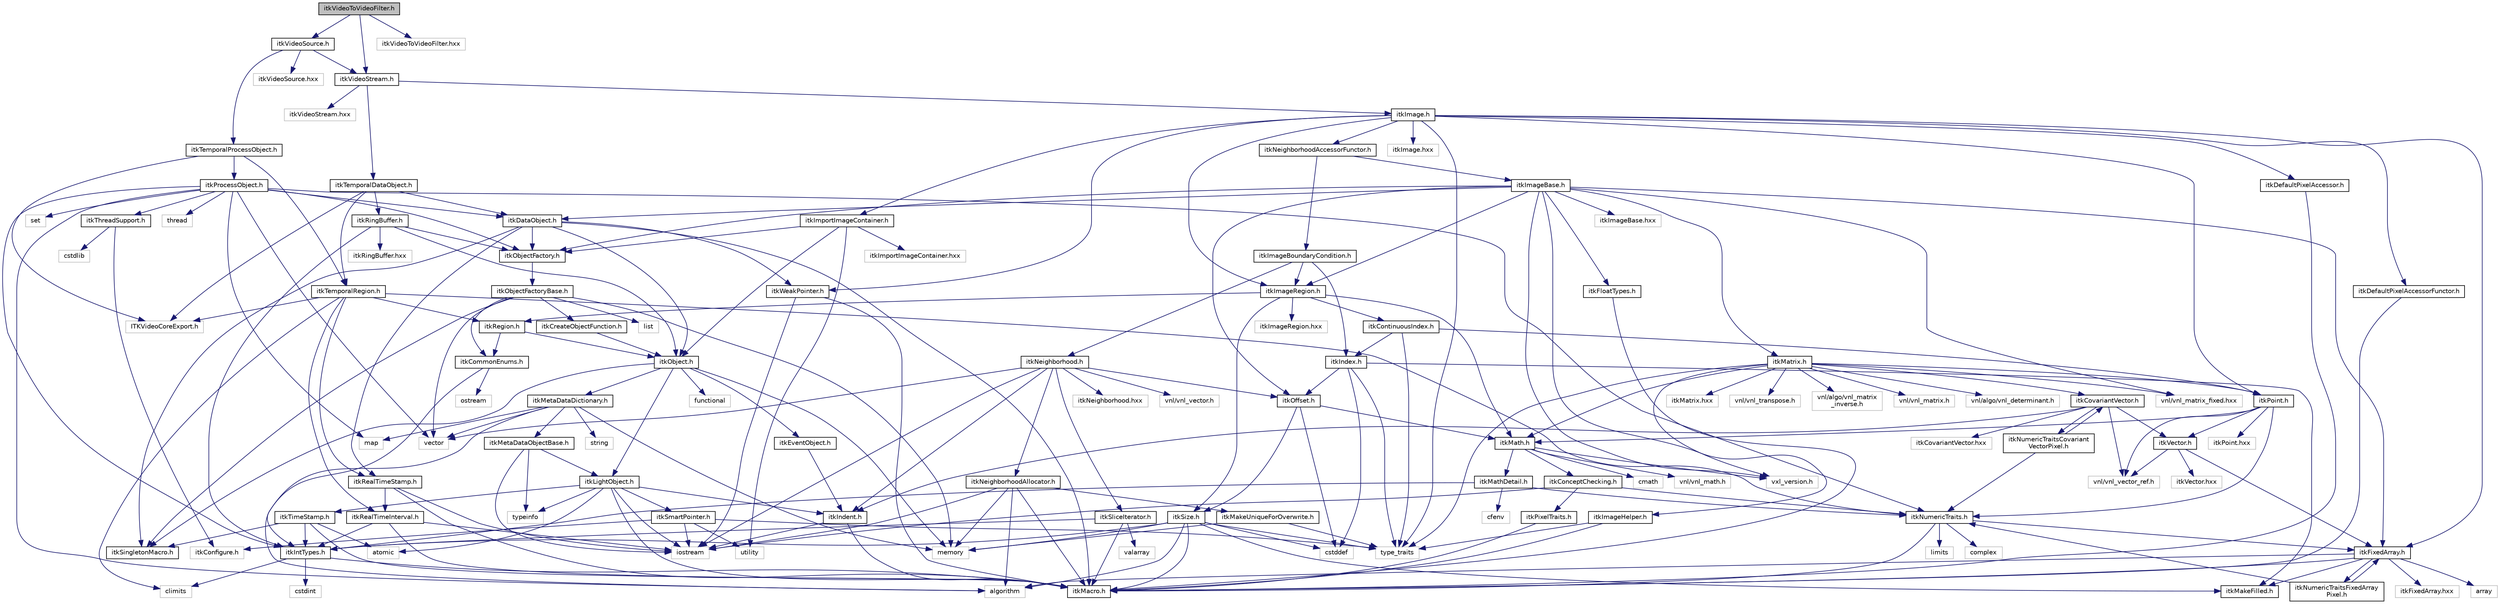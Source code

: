 digraph "itkVideoToVideoFilter.h"
{
 // LATEX_PDF_SIZE
  edge [fontname="Helvetica",fontsize="10",labelfontname="Helvetica",labelfontsize="10"];
  node [fontname="Helvetica",fontsize="10",shape=record];
  Node1 [label="itkVideoToVideoFilter.h",height=0.2,width=0.4,color="black", fillcolor="grey75", style="filled", fontcolor="black",tooltip=" "];
  Node1 -> Node2 [color="midnightblue",fontsize="10",style="solid",fontname="Helvetica"];
  Node2 [label="itkVideoSource.h",height=0.2,width=0.4,color="black", fillcolor="white", style="filled",URL="$itkVideoSource_8h.html",tooltip=" "];
  Node2 -> Node3 [color="midnightblue",fontsize="10",style="solid",fontname="Helvetica"];
  Node3 [label="itkTemporalProcessObject.h",height=0.2,width=0.4,color="black", fillcolor="white", style="filled",URL="$itkTemporalProcessObject_8h.html",tooltip=" "];
  Node3 -> Node4 [color="midnightblue",fontsize="10",style="solid",fontname="Helvetica"];
  Node4 [label="itkProcessObject.h",height=0.2,width=0.4,color="black", fillcolor="white", style="filled",URL="$itkProcessObject_8h.html",tooltip=" "];
  Node4 -> Node5 [color="midnightblue",fontsize="10",style="solid",fontname="Helvetica"];
  Node5 [label="itkDataObject.h",height=0.2,width=0.4,color="black", fillcolor="white", style="filled",URL="$itkDataObject_8h.html",tooltip=" "];
  Node5 -> Node6 [color="midnightblue",fontsize="10",style="solid",fontname="Helvetica"];
  Node6 [label="itkObject.h",height=0.2,width=0.4,color="black", fillcolor="white", style="filled",URL="$itkObject_8h.html",tooltip=" "];
  Node6 -> Node7 [color="midnightblue",fontsize="10",style="solid",fontname="Helvetica"];
  Node7 [label="itkLightObject.h",height=0.2,width=0.4,color="black", fillcolor="white", style="filled",URL="$itkLightObject_8h.html",tooltip=" "];
  Node7 -> Node8 [color="midnightblue",fontsize="10",style="solid",fontname="Helvetica"];
  Node8 [label="itkMacro.h",height=0.2,width=0.4,color="black", fillcolor="white", style="filled",URL="$itkMacro_8h.html",tooltip=" "];
  Node7 -> Node9 [color="midnightblue",fontsize="10",style="solid",fontname="Helvetica"];
  Node9 [label="itkSmartPointer.h",height=0.2,width=0.4,color="black", fillcolor="white", style="filled",URL="$itkSmartPointer_8h.html",tooltip=" "];
  Node9 -> Node10 [color="midnightblue",fontsize="10",style="solid",fontname="Helvetica"];
  Node10 [label="iostream",height=0.2,width=0.4,color="grey75", fillcolor="white", style="filled",tooltip=" "];
  Node9 -> Node11 [color="midnightblue",fontsize="10",style="solid",fontname="Helvetica"];
  Node11 [label="utility",height=0.2,width=0.4,color="grey75", fillcolor="white", style="filled",tooltip=" "];
  Node9 -> Node12 [color="midnightblue",fontsize="10",style="solid",fontname="Helvetica"];
  Node12 [label="type_traits",height=0.2,width=0.4,color="grey75", fillcolor="white", style="filled",tooltip=" "];
  Node9 -> Node13 [color="midnightblue",fontsize="10",style="solid",fontname="Helvetica"];
  Node13 [label="itkConfigure.h",height=0.2,width=0.4,color="grey75", fillcolor="white", style="filled",tooltip=" "];
  Node7 -> Node14 [color="midnightblue",fontsize="10",style="solid",fontname="Helvetica"];
  Node14 [label="itkTimeStamp.h",height=0.2,width=0.4,color="black", fillcolor="white", style="filled",URL="$itkTimeStamp_8h.html",tooltip=" "];
  Node14 -> Node8 [color="midnightblue",fontsize="10",style="solid",fontname="Helvetica"];
  Node14 -> Node15 [color="midnightblue",fontsize="10",style="solid",fontname="Helvetica"];
  Node15 [label="itkIntTypes.h",height=0.2,width=0.4,color="black", fillcolor="white", style="filled",URL="$itkIntTypes_8h.html",tooltip=" "];
  Node15 -> Node8 [color="midnightblue",fontsize="10",style="solid",fontname="Helvetica"];
  Node15 -> Node16 [color="midnightblue",fontsize="10",style="solid",fontname="Helvetica"];
  Node16 [label="cstdint",height=0.2,width=0.4,color="grey75", fillcolor="white", style="filled",tooltip=" "];
  Node15 -> Node17 [color="midnightblue",fontsize="10",style="solid",fontname="Helvetica"];
  Node17 [label="climits",height=0.2,width=0.4,color="grey75", fillcolor="white", style="filled",tooltip=" "];
  Node14 -> Node18 [color="midnightblue",fontsize="10",style="solid",fontname="Helvetica"];
  Node18 [label="atomic",height=0.2,width=0.4,color="grey75", fillcolor="white", style="filled",tooltip=" "];
  Node14 -> Node19 [color="midnightblue",fontsize="10",style="solid",fontname="Helvetica"];
  Node19 [label="itkSingletonMacro.h",height=0.2,width=0.4,color="black", fillcolor="white", style="filled",URL="$itkSingletonMacro_8h.html",tooltip=" "];
  Node7 -> Node20 [color="midnightblue",fontsize="10",style="solid",fontname="Helvetica"];
  Node20 [label="itkIndent.h",height=0.2,width=0.4,color="black", fillcolor="white", style="filled",URL="$itkIndent_8h.html",tooltip=" "];
  Node20 -> Node8 [color="midnightblue",fontsize="10",style="solid",fontname="Helvetica"];
  Node20 -> Node10 [color="midnightblue",fontsize="10",style="solid",fontname="Helvetica"];
  Node7 -> Node18 [color="midnightblue",fontsize="10",style="solid",fontname="Helvetica"];
  Node7 -> Node10 [color="midnightblue",fontsize="10",style="solid",fontname="Helvetica"];
  Node7 -> Node21 [color="midnightblue",fontsize="10",style="solid",fontname="Helvetica"];
  Node21 [label="typeinfo",height=0.2,width=0.4,color="grey75", fillcolor="white", style="filled",tooltip=" "];
  Node6 -> Node22 [color="midnightblue",fontsize="10",style="solid",fontname="Helvetica"];
  Node22 [label="itkEventObject.h",height=0.2,width=0.4,color="black", fillcolor="white", style="filled",URL="$itkEventObject_8h.html",tooltip=" "];
  Node22 -> Node20 [color="midnightblue",fontsize="10",style="solid",fontname="Helvetica"];
  Node6 -> Node23 [color="midnightblue",fontsize="10",style="solid",fontname="Helvetica"];
  Node23 [label="itkMetaDataDictionary.h",height=0.2,width=0.4,color="black", fillcolor="white", style="filled",URL="$itkMetaDataDictionary_8h.html",tooltip=" "];
  Node23 -> Node24 [color="midnightblue",fontsize="10",style="solid",fontname="Helvetica"];
  Node24 [label="itkMetaDataObjectBase.h",height=0.2,width=0.4,color="black", fillcolor="white", style="filled",URL="$itkMetaDataObjectBase_8h.html",tooltip=" "];
  Node24 -> Node7 [color="midnightblue",fontsize="10",style="solid",fontname="Helvetica"];
  Node24 -> Node21 [color="midnightblue",fontsize="10",style="solid",fontname="Helvetica"];
  Node24 -> Node10 [color="midnightblue",fontsize="10",style="solid",fontname="Helvetica"];
  Node23 -> Node25 [color="midnightblue",fontsize="10",style="solid",fontname="Helvetica"];
  Node25 [label="algorithm",height=0.2,width=0.4,color="grey75", fillcolor="white", style="filled",tooltip=" "];
  Node23 -> Node26 [color="midnightblue",fontsize="10",style="solid",fontname="Helvetica"];
  Node26 [label="vector",height=0.2,width=0.4,color="grey75", fillcolor="white", style="filled",tooltip=" "];
  Node23 -> Node27 [color="midnightblue",fontsize="10",style="solid",fontname="Helvetica"];
  Node27 [label="map",height=0.2,width=0.4,color="grey75", fillcolor="white", style="filled",tooltip=" "];
  Node23 -> Node28 [color="midnightblue",fontsize="10",style="solid",fontname="Helvetica"];
  Node28 [label="string",height=0.2,width=0.4,color="grey75", fillcolor="white", style="filled",tooltip=" "];
  Node23 -> Node29 [color="midnightblue",fontsize="10",style="solid",fontname="Helvetica"];
  Node29 [label="memory",height=0.2,width=0.4,color="grey75", fillcolor="white", style="filled",tooltip=" "];
  Node6 -> Node19 [color="midnightblue",fontsize="10",style="solid",fontname="Helvetica"];
  Node6 -> Node30 [color="midnightblue",fontsize="10",style="solid",fontname="Helvetica"];
  Node30 [label="functional",height=0.2,width=0.4,color="grey75", fillcolor="white", style="filled",tooltip=" "];
  Node6 -> Node29 [color="midnightblue",fontsize="10",style="solid",fontname="Helvetica"];
  Node5 -> Node8 [color="midnightblue",fontsize="10",style="solid",fontname="Helvetica"];
  Node5 -> Node19 [color="midnightblue",fontsize="10",style="solid",fontname="Helvetica"];
  Node5 -> Node31 [color="midnightblue",fontsize="10",style="solid",fontname="Helvetica"];
  Node31 [label="itkWeakPointer.h",height=0.2,width=0.4,color="black", fillcolor="white", style="filled",URL="$itkWeakPointer_8h.html",tooltip=" "];
  Node31 -> Node8 [color="midnightblue",fontsize="10",style="solid",fontname="Helvetica"];
  Node31 -> Node10 [color="midnightblue",fontsize="10",style="solid",fontname="Helvetica"];
  Node5 -> Node32 [color="midnightblue",fontsize="10",style="solid",fontname="Helvetica"];
  Node32 [label="itkRealTimeStamp.h",height=0.2,width=0.4,color="black", fillcolor="white", style="filled",URL="$itkRealTimeStamp_8h.html",tooltip=" "];
  Node32 -> Node33 [color="midnightblue",fontsize="10",style="solid",fontname="Helvetica"];
  Node33 [label="itkRealTimeInterval.h",height=0.2,width=0.4,color="black", fillcolor="white", style="filled",URL="$itkRealTimeInterval_8h.html",tooltip=" "];
  Node33 -> Node15 [color="midnightblue",fontsize="10",style="solid",fontname="Helvetica"];
  Node33 -> Node8 [color="midnightblue",fontsize="10",style="solid",fontname="Helvetica"];
  Node33 -> Node10 [color="midnightblue",fontsize="10",style="solid",fontname="Helvetica"];
  Node32 -> Node8 [color="midnightblue",fontsize="10",style="solid",fontname="Helvetica"];
  Node32 -> Node10 [color="midnightblue",fontsize="10",style="solid",fontname="Helvetica"];
  Node5 -> Node34 [color="midnightblue",fontsize="10",style="solid",fontname="Helvetica"];
  Node34 [label="itkObjectFactory.h",height=0.2,width=0.4,color="black", fillcolor="white", style="filled",URL="$itkObjectFactory_8h.html",tooltip=" "];
  Node34 -> Node35 [color="midnightblue",fontsize="10",style="solid",fontname="Helvetica"];
  Node35 [label="itkObjectFactoryBase.h",height=0.2,width=0.4,color="black", fillcolor="white", style="filled",URL="$itkObjectFactoryBase_8h.html",tooltip=" "];
  Node35 -> Node36 [color="midnightblue",fontsize="10",style="solid",fontname="Helvetica"];
  Node36 [label="itkCreateObjectFunction.h",height=0.2,width=0.4,color="black", fillcolor="white", style="filled",URL="$itkCreateObjectFunction_8h.html",tooltip=" "];
  Node36 -> Node6 [color="midnightblue",fontsize="10",style="solid",fontname="Helvetica"];
  Node35 -> Node19 [color="midnightblue",fontsize="10",style="solid",fontname="Helvetica"];
  Node35 -> Node37 [color="midnightblue",fontsize="10",style="solid",fontname="Helvetica"];
  Node37 [label="itkCommonEnums.h",height=0.2,width=0.4,color="black", fillcolor="white", style="filled",URL="$itkCommonEnums_8h.html",tooltip=" "];
  Node37 -> Node15 [color="midnightblue",fontsize="10",style="solid",fontname="Helvetica"];
  Node37 -> Node38 [color="midnightblue",fontsize="10",style="solid",fontname="Helvetica"];
  Node38 [label="ostream",height=0.2,width=0.4,color="grey75", fillcolor="white", style="filled",tooltip=" "];
  Node35 -> Node39 [color="midnightblue",fontsize="10",style="solid",fontname="Helvetica"];
  Node39 [label="list",height=0.2,width=0.4,color="grey75", fillcolor="white", style="filled",tooltip=" "];
  Node35 -> Node29 [color="midnightblue",fontsize="10",style="solid",fontname="Helvetica"];
  Node35 -> Node26 [color="midnightblue",fontsize="10",style="solid",fontname="Helvetica"];
  Node4 -> Node34 [color="midnightblue",fontsize="10",style="solid",fontname="Helvetica"];
  Node4 -> Node40 [color="midnightblue",fontsize="10",style="solid",fontname="Helvetica"];
  Node40 [label="itkNumericTraits.h",height=0.2,width=0.4,color="black", fillcolor="white", style="filled",URL="$itkNumericTraits_8h.html",tooltip=" "];
  Node40 -> Node8 [color="midnightblue",fontsize="10",style="solid",fontname="Helvetica"];
  Node40 -> Node41 [color="midnightblue",fontsize="10",style="solid",fontname="Helvetica"];
  Node41 [label="limits",height=0.2,width=0.4,color="grey75", fillcolor="white", style="filled",tooltip=" "];
  Node40 -> Node42 [color="midnightblue",fontsize="10",style="solid",fontname="Helvetica"];
  Node42 [label="complex",height=0.2,width=0.4,color="grey75", fillcolor="white", style="filled",tooltip=" "];
  Node40 -> Node43 [color="midnightblue",fontsize="10",style="solid",fontname="Helvetica"];
  Node43 [label="itkFixedArray.h",height=0.2,width=0.4,color="black", fillcolor="white", style="filled",URL="$itkFixedArray_8h.html",tooltip=" "];
  Node43 -> Node8 [color="midnightblue",fontsize="10",style="solid",fontname="Helvetica"];
  Node43 -> Node44 [color="midnightblue",fontsize="10",style="solid",fontname="Helvetica"];
  Node44 [label="itkMakeFilled.h",height=0.2,width=0.4,color="black", fillcolor="white", style="filled",URL="$itkMakeFilled_8h.html",tooltip=" "];
  Node43 -> Node25 [color="midnightblue",fontsize="10",style="solid",fontname="Helvetica"];
  Node43 -> Node45 [color="midnightblue",fontsize="10",style="solid",fontname="Helvetica"];
  Node45 [label="array",height=0.2,width=0.4,color="grey75", fillcolor="white", style="filled",tooltip=" "];
  Node43 -> Node46 [color="midnightblue",fontsize="10",style="solid",fontname="Helvetica"];
  Node46 [label="itkFixedArray.hxx",height=0.2,width=0.4,color="grey75", fillcolor="white", style="filled",tooltip=" "];
  Node43 -> Node47 [color="midnightblue",fontsize="10",style="solid",fontname="Helvetica"];
  Node47 [label="itkNumericTraitsFixedArray\lPixel.h",height=0.2,width=0.4,color="black", fillcolor="white", style="filled",URL="$itkNumericTraitsFixedArrayPixel_8h.html",tooltip=" "];
  Node47 -> Node40 [color="midnightblue",fontsize="10",style="solid",fontname="Helvetica"];
  Node47 -> Node43 [color="midnightblue",fontsize="10",style="solid",fontname="Helvetica"];
  Node4 -> Node48 [color="midnightblue",fontsize="10",style="solid",fontname="Helvetica"];
  Node48 [label="itkThreadSupport.h",height=0.2,width=0.4,color="black", fillcolor="white", style="filled",URL="$itkThreadSupport_8h.html",tooltip=" "];
  Node48 -> Node49 [color="midnightblue",fontsize="10",style="solid",fontname="Helvetica"];
  Node49 [label="cstdlib",height=0.2,width=0.4,color="grey75", fillcolor="white", style="filled",tooltip=" "];
  Node48 -> Node13 [color="midnightblue",fontsize="10",style="solid",fontname="Helvetica"];
  Node4 -> Node15 [color="midnightblue",fontsize="10",style="solid",fontname="Helvetica"];
  Node4 -> Node26 [color="midnightblue",fontsize="10",style="solid",fontname="Helvetica"];
  Node4 -> Node27 [color="midnightblue",fontsize="10",style="solid",fontname="Helvetica"];
  Node4 -> Node50 [color="midnightblue",fontsize="10",style="solid",fontname="Helvetica"];
  Node50 [label="set",height=0.2,width=0.4,color="grey75", fillcolor="white", style="filled",tooltip=" "];
  Node4 -> Node25 [color="midnightblue",fontsize="10",style="solid",fontname="Helvetica"];
  Node4 -> Node51 [color="midnightblue",fontsize="10",style="solid",fontname="Helvetica"];
  Node51 [label="thread",height=0.2,width=0.4,color="grey75", fillcolor="white", style="filled",tooltip=" "];
  Node3 -> Node52 [color="midnightblue",fontsize="10",style="solid",fontname="Helvetica"];
  Node52 [label="itkTemporalRegion.h",height=0.2,width=0.4,color="black", fillcolor="white", style="filled",URL="$itkTemporalRegion_8h.html",tooltip=" "];
  Node52 -> Node53 [color="midnightblue",fontsize="10",style="solid",fontname="Helvetica"];
  Node53 [label="itkRegion.h",height=0.2,width=0.4,color="black", fillcolor="white", style="filled",URL="$itkRegion_8h.html",tooltip=" "];
  Node53 -> Node6 [color="midnightblue",fontsize="10",style="solid",fontname="Helvetica"];
  Node53 -> Node37 [color="midnightblue",fontsize="10",style="solid",fontname="Helvetica"];
  Node52 -> Node32 [color="midnightblue",fontsize="10",style="solid",fontname="Helvetica"];
  Node52 -> Node33 [color="midnightblue",fontsize="10",style="solid",fontname="Helvetica"];
  Node52 -> Node40 [color="midnightblue",fontsize="10",style="solid",fontname="Helvetica"];
  Node52 -> Node17 [color="midnightblue",fontsize="10",style="solid",fontname="Helvetica"];
  Node52 -> Node54 [color="midnightblue",fontsize="10",style="solid",fontname="Helvetica"];
  Node54 [label="ITKVideoCoreExport.h",height=0.2,width=0.4,color="grey75", fillcolor="white", style="filled",tooltip=" "];
  Node3 -> Node54 [color="midnightblue",fontsize="10",style="solid",fontname="Helvetica"];
  Node2 -> Node55 [color="midnightblue",fontsize="10",style="solid",fontname="Helvetica"];
  Node55 [label="itkVideoStream.h",height=0.2,width=0.4,color="black", fillcolor="white", style="filled",URL="$itkVideoStream_8h.html",tooltip=" "];
  Node55 -> Node56 [color="midnightblue",fontsize="10",style="solid",fontname="Helvetica"];
  Node56 [label="itkTemporalDataObject.h",height=0.2,width=0.4,color="black", fillcolor="white", style="filled",URL="$itkTemporalDataObject_8h.html",tooltip=" "];
  Node56 -> Node5 [color="midnightblue",fontsize="10",style="solid",fontname="Helvetica"];
  Node56 -> Node57 [color="midnightblue",fontsize="10",style="solid",fontname="Helvetica"];
  Node57 [label="itkRingBuffer.h",height=0.2,width=0.4,color="black", fillcolor="white", style="filled",URL="$itkRingBuffer_8h.html",tooltip=" "];
  Node57 -> Node6 [color="midnightblue",fontsize="10",style="solid",fontname="Helvetica"];
  Node57 -> Node34 [color="midnightblue",fontsize="10",style="solid",fontname="Helvetica"];
  Node57 -> Node15 [color="midnightblue",fontsize="10",style="solid",fontname="Helvetica"];
  Node57 -> Node58 [color="midnightblue",fontsize="10",style="solid",fontname="Helvetica"];
  Node58 [label="itkRingBuffer.hxx",height=0.2,width=0.4,color="grey75", fillcolor="white", style="filled",tooltip=" "];
  Node56 -> Node52 [color="midnightblue",fontsize="10",style="solid",fontname="Helvetica"];
  Node56 -> Node54 [color="midnightblue",fontsize="10",style="solid",fontname="Helvetica"];
  Node55 -> Node59 [color="midnightblue",fontsize="10",style="solid",fontname="Helvetica"];
  Node59 [label="itkImage.h",height=0.2,width=0.4,color="black", fillcolor="white", style="filled",URL="$itkImage_8h.html",tooltip=" "];
  Node59 -> Node60 [color="midnightblue",fontsize="10",style="solid",fontname="Helvetica"];
  Node60 [label="itkImageRegion.h",height=0.2,width=0.4,color="black", fillcolor="white", style="filled",URL="$itkImageRegion_8h.html",tooltip=" "];
  Node60 -> Node53 [color="midnightblue",fontsize="10",style="solid",fontname="Helvetica"];
  Node60 -> Node61 [color="midnightblue",fontsize="10",style="solid",fontname="Helvetica"];
  Node61 [label="itkSize.h",height=0.2,width=0.4,color="black", fillcolor="white", style="filled",URL="$itkSize_8h.html",tooltip=" "];
  Node61 -> Node15 [color="midnightblue",fontsize="10",style="solid",fontname="Helvetica"];
  Node61 -> Node8 [color="midnightblue",fontsize="10",style="solid",fontname="Helvetica"];
  Node61 -> Node44 [color="midnightblue",fontsize="10",style="solid",fontname="Helvetica"];
  Node61 -> Node25 [color="midnightblue",fontsize="10",style="solid",fontname="Helvetica"];
  Node61 -> Node62 [color="midnightblue",fontsize="10",style="solid",fontname="Helvetica"];
  Node62 [label="cstddef",height=0.2,width=0.4,color="grey75", fillcolor="white", style="filled",tooltip=" "];
  Node61 -> Node12 [color="midnightblue",fontsize="10",style="solid",fontname="Helvetica"];
  Node61 -> Node29 [color="midnightblue",fontsize="10",style="solid",fontname="Helvetica"];
  Node60 -> Node63 [color="midnightblue",fontsize="10",style="solid",fontname="Helvetica"];
  Node63 [label="itkContinuousIndex.h",height=0.2,width=0.4,color="black", fillcolor="white", style="filled",URL="$itkContinuousIndex_8h.html",tooltip=" "];
  Node63 -> Node64 [color="midnightblue",fontsize="10",style="solid",fontname="Helvetica"];
  Node64 [label="itkPoint.h",height=0.2,width=0.4,color="black", fillcolor="white", style="filled",URL="$itkPoint_8h.html",tooltip=" "];
  Node64 -> Node40 [color="midnightblue",fontsize="10",style="solid",fontname="Helvetica"];
  Node64 -> Node65 [color="midnightblue",fontsize="10",style="solid",fontname="Helvetica"];
  Node65 [label="itkVector.h",height=0.2,width=0.4,color="black", fillcolor="white", style="filled",URL="$itkVector_8h.html",tooltip=" "];
  Node65 -> Node43 [color="midnightblue",fontsize="10",style="solid",fontname="Helvetica"];
  Node65 -> Node66 [color="midnightblue",fontsize="10",style="solid",fontname="Helvetica"];
  Node66 [label="vnl/vnl_vector_ref.h",height=0.2,width=0.4,color="grey75", fillcolor="white", style="filled",tooltip=" "];
  Node65 -> Node67 [color="midnightblue",fontsize="10",style="solid",fontname="Helvetica"];
  Node67 [label="itkVector.hxx",height=0.2,width=0.4,color="grey75", fillcolor="white", style="filled",tooltip=" "];
  Node64 -> Node66 [color="midnightblue",fontsize="10",style="solid",fontname="Helvetica"];
  Node64 -> Node68 [color="midnightblue",fontsize="10",style="solid",fontname="Helvetica"];
  Node68 [label="itkMath.h",height=0.2,width=0.4,color="black", fillcolor="white", style="filled",URL="$itkMath_8h.html",tooltip=" "];
  Node68 -> Node69 [color="midnightblue",fontsize="10",style="solid",fontname="Helvetica"];
  Node69 [label="cmath",height=0.2,width=0.4,color="grey75", fillcolor="white", style="filled",tooltip=" "];
  Node68 -> Node70 [color="midnightblue",fontsize="10",style="solid",fontname="Helvetica"];
  Node70 [label="itkMathDetail.h",height=0.2,width=0.4,color="black", fillcolor="white", style="filled",URL="$itkMathDetail_8h.html",tooltip=" "];
  Node70 -> Node15 [color="midnightblue",fontsize="10",style="solid",fontname="Helvetica"];
  Node70 -> Node40 [color="midnightblue",fontsize="10",style="solid",fontname="Helvetica"];
  Node70 -> Node71 [color="midnightblue",fontsize="10",style="solid",fontname="Helvetica"];
  Node71 [label="cfenv",height=0.2,width=0.4,color="grey75", fillcolor="white", style="filled",tooltip=" "];
  Node68 -> Node72 [color="midnightblue",fontsize="10",style="solid",fontname="Helvetica"];
  Node72 [label="itkConceptChecking.h",height=0.2,width=0.4,color="black", fillcolor="white", style="filled",URL="$itkConceptChecking_8h.html",tooltip=" "];
  Node72 -> Node73 [color="midnightblue",fontsize="10",style="solid",fontname="Helvetica"];
  Node73 [label="itkPixelTraits.h",height=0.2,width=0.4,color="black", fillcolor="white", style="filled",URL="$itkPixelTraits_8h.html",tooltip=" "];
  Node73 -> Node8 [color="midnightblue",fontsize="10",style="solid",fontname="Helvetica"];
  Node72 -> Node40 [color="midnightblue",fontsize="10",style="solid",fontname="Helvetica"];
  Node72 -> Node10 [color="midnightblue",fontsize="10",style="solid",fontname="Helvetica"];
  Node68 -> Node74 [color="midnightblue",fontsize="10",style="solid",fontname="Helvetica"];
  Node74 [label="vnl/vnl_math.h",height=0.2,width=0.4,color="grey75", fillcolor="white", style="filled",tooltip=" "];
  Node68 -> Node75 [color="midnightblue",fontsize="10",style="solid",fontname="Helvetica"];
  Node75 [label="vxl_version.h",height=0.2,width=0.4,color="grey75", fillcolor="white", style="filled",tooltip=" "];
  Node64 -> Node76 [color="midnightblue",fontsize="10",style="solid",fontname="Helvetica"];
  Node76 [label="itkPoint.hxx",height=0.2,width=0.4,color="grey75", fillcolor="white", style="filled",tooltip=" "];
  Node63 -> Node77 [color="midnightblue",fontsize="10",style="solid",fontname="Helvetica"];
  Node77 [label="itkIndex.h",height=0.2,width=0.4,color="black", fillcolor="white", style="filled",URL="$itkIndex_8h.html",tooltip=" "];
  Node77 -> Node44 [color="midnightblue",fontsize="10",style="solid",fontname="Helvetica"];
  Node77 -> Node78 [color="midnightblue",fontsize="10",style="solid",fontname="Helvetica"];
  Node78 [label="itkOffset.h",height=0.2,width=0.4,color="black", fillcolor="white", style="filled",URL="$itkOffset_8h.html",tooltip=" "];
  Node78 -> Node61 [color="midnightblue",fontsize="10",style="solid",fontname="Helvetica"];
  Node78 -> Node68 [color="midnightblue",fontsize="10",style="solid",fontname="Helvetica"];
  Node78 -> Node62 [color="midnightblue",fontsize="10",style="solid",fontname="Helvetica"];
  Node77 -> Node62 [color="midnightblue",fontsize="10",style="solid",fontname="Helvetica"];
  Node77 -> Node12 [color="midnightblue",fontsize="10",style="solid",fontname="Helvetica"];
  Node63 -> Node12 [color="midnightblue",fontsize="10",style="solid",fontname="Helvetica"];
  Node60 -> Node68 [color="midnightblue",fontsize="10",style="solid",fontname="Helvetica"];
  Node60 -> Node79 [color="midnightblue",fontsize="10",style="solid",fontname="Helvetica"];
  Node79 [label="itkImageRegion.hxx",height=0.2,width=0.4,color="grey75", fillcolor="white", style="filled",tooltip=" "];
  Node59 -> Node80 [color="midnightblue",fontsize="10",style="solid",fontname="Helvetica"];
  Node80 [label="itkImportImageContainer.h",height=0.2,width=0.4,color="black", fillcolor="white", style="filled",URL="$itkImportImageContainer_8h.html",tooltip=" "];
  Node80 -> Node6 [color="midnightblue",fontsize="10",style="solid",fontname="Helvetica"];
  Node80 -> Node34 [color="midnightblue",fontsize="10",style="solid",fontname="Helvetica"];
  Node80 -> Node11 [color="midnightblue",fontsize="10",style="solid",fontname="Helvetica"];
  Node80 -> Node81 [color="midnightblue",fontsize="10",style="solid",fontname="Helvetica"];
  Node81 [label="itkImportImageContainer.hxx",height=0.2,width=0.4,color="grey75", fillcolor="white", style="filled",tooltip=" "];
  Node59 -> Node82 [color="midnightblue",fontsize="10",style="solid",fontname="Helvetica"];
  Node82 [label="itkDefaultPixelAccessor.h",height=0.2,width=0.4,color="black", fillcolor="white", style="filled",URL="$itkDefaultPixelAccessor_8h.html",tooltip=" "];
  Node82 -> Node8 [color="midnightblue",fontsize="10",style="solid",fontname="Helvetica"];
  Node59 -> Node83 [color="midnightblue",fontsize="10",style="solid",fontname="Helvetica"];
  Node83 [label="itkDefaultPixelAccessorFunctor.h",height=0.2,width=0.4,color="black", fillcolor="white", style="filled",URL="$itkDefaultPixelAccessorFunctor_8h.html",tooltip=" "];
  Node83 -> Node8 [color="midnightblue",fontsize="10",style="solid",fontname="Helvetica"];
  Node59 -> Node64 [color="midnightblue",fontsize="10",style="solid",fontname="Helvetica"];
  Node59 -> Node43 [color="midnightblue",fontsize="10",style="solid",fontname="Helvetica"];
  Node59 -> Node31 [color="midnightblue",fontsize="10",style="solid",fontname="Helvetica"];
  Node59 -> Node84 [color="midnightblue",fontsize="10",style="solid",fontname="Helvetica"];
  Node84 [label="itkNeighborhoodAccessorFunctor.h",height=0.2,width=0.4,color="black", fillcolor="white", style="filled",URL="$itkNeighborhoodAccessorFunctor_8h.html",tooltip=" "];
  Node84 -> Node85 [color="midnightblue",fontsize="10",style="solid",fontname="Helvetica"];
  Node85 [label="itkImageBoundaryCondition.h",height=0.2,width=0.4,color="black", fillcolor="white", style="filled",URL="$itkImageBoundaryCondition_8h.html",tooltip=" "];
  Node85 -> Node77 [color="midnightblue",fontsize="10",style="solid",fontname="Helvetica"];
  Node85 -> Node86 [color="midnightblue",fontsize="10",style="solid",fontname="Helvetica"];
  Node86 [label="itkNeighborhood.h",height=0.2,width=0.4,color="black", fillcolor="white", style="filled",URL="$itkNeighborhood_8h.html",tooltip=" "];
  Node86 -> Node10 [color="midnightblue",fontsize="10",style="solid",fontname="Helvetica"];
  Node86 -> Node87 [color="midnightblue",fontsize="10",style="solid",fontname="Helvetica"];
  Node87 [label="itkNeighborhoodAllocator.h",height=0.2,width=0.4,color="black", fillcolor="white", style="filled",URL="$itkNeighborhoodAllocator_8h.html",tooltip=" "];
  Node87 -> Node88 [color="midnightblue",fontsize="10",style="solid",fontname="Helvetica"];
  Node88 [label="itkMakeUniqueForOverwrite.h",height=0.2,width=0.4,color="black", fillcolor="white", style="filled",URL="$itkMakeUniqueForOverwrite_8h.html",tooltip=" "];
  Node88 -> Node29 [color="midnightblue",fontsize="10",style="solid",fontname="Helvetica"];
  Node88 -> Node12 [color="midnightblue",fontsize="10",style="solid",fontname="Helvetica"];
  Node87 -> Node25 [color="midnightblue",fontsize="10",style="solid",fontname="Helvetica"];
  Node87 -> Node10 [color="midnightblue",fontsize="10",style="solid",fontname="Helvetica"];
  Node87 -> Node29 [color="midnightblue",fontsize="10",style="solid",fontname="Helvetica"];
  Node87 -> Node8 [color="midnightblue",fontsize="10",style="solid",fontname="Helvetica"];
  Node86 -> Node20 [color="midnightblue",fontsize="10",style="solid",fontname="Helvetica"];
  Node86 -> Node89 [color="midnightblue",fontsize="10",style="solid",fontname="Helvetica"];
  Node89 [label="itkSliceIterator.h",height=0.2,width=0.4,color="black", fillcolor="white", style="filled",URL="$itkSliceIterator_8h.html",tooltip=" "];
  Node89 -> Node8 [color="midnightblue",fontsize="10",style="solid",fontname="Helvetica"];
  Node89 -> Node15 [color="midnightblue",fontsize="10",style="solid",fontname="Helvetica"];
  Node89 -> Node90 [color="midnightblue",fontsize="10",style="solid",fontname="Helvetica"];
  Node90 [label="valarray",height=0.2,width=0.4,color="grey75", fillcolor="white", style="filled",tooltip=" "];
  Node86 -> Node91 [color="midnightblue",fontsize="10",style="solid",fontname="Helvetica"];
  Node91 [label="vnl/vnl_vector.h",height=0.2,width=0.4,color="grey75", fillcolor="white", style="filled",tooltip=" "];
  Node86 -> Node78 [color="midnightblue",fontsize="10",style="solid",fontname="Helvetica"];
  Node86 -> Node26 [color="midnightblue",fontsize="10",style="solid",fontname="Helvetica"];
  Node86 -> Node92 [color="midnightblue",fontsize="10",style="solid",fontname="Helvetica"];
  Node92 [label="itkNeighborhood.hxx",height=0.2,width=0.4,color="grey75", fillcolor="white", style="filled",tooltip=" "];
  Node85 -> Node60 [color="midnightblue",fontsize="10",style="solid",fontname="Helvetica"];
  Node84 -> Node93 [color="midnightblue",fontsize="10",style="solid",fontname="Helvetica"];
  Node93 [label="itkImageBase.h",height=0.2,width=0.4,color="black", fillcolor="white", style="filled",URL="$itkImageBase_8h.html",tooltip=" "];
  Node93 -> Node5 [color="midnightblue",fontsize="10",style="solid",fontname="Helvetica"];
  Node93 -> Node60 [color="midnightblue",fontsize="10",style="solid",fontname="Helvetica"];
  Node93 -> Node94 [color="midnightblue",fontsize="10",style="solid",fontname="Helvetica"];
  Node94 [label="itkMatrix.h",height=0.2,width=0.4,color="black", fillcolor="white", style="filled",URL="$itkMatrix_8h.html",tooltip=" "];
  Node94 -> Node64 [color="midnightblue",fontsize="10",style="solid",fontname="Helvetica"];
  Node94 -> Node95 [color="midnightblue",fontsize="10",style="solid",fontname="Helvetica"];
  Node95 [label="itkCovariantVector.h",height=0.2,width=0.4,color="black", fillcolor="white", style="filled",URL="$itkCovariantVector_8h.html",tooltip=" "];
  Node95 -> Node20 [color="midnightblue",fontsize="10",style="solid",fontname="Helvetica"];
  Node95 -> Node65 [color="midnightblue",fontsize="10",style="solid",fontname="Helvetica"];
  Node95 -> Node66 [color="midnightblue",fontsize="10",style="solid",fontname="Helvetica"];
  Node95 -> Node96 [color="midnightblue",fontsize="10",style="solid",fontname="Helvetica"];
  Node96 [label="itkNumericTraitsCovariant\lVectorPixel.h",height=0.2,width=0.4,color="black", fillcolor="white", style="filled",URL="$itkNumericTraitsCovariantVectorPixel_8h.html",tooltip=" "];
  Node96 -> Node40 [color="midnightblue",fontsize="10",style="solid",fontname="Helvetica"];
  Node96 -> Node95 [color="midnightblue",fontsize="10",style="solid",fontname="Helvetica"];
  Node95 -> Node97 [color="midnightblue",fontsize="10",style="solid",fontname="Helvetica"];
  Node97 [label="itkCovariantVector.hxx",height=0.2,width=0.4,color="grey75", fillcolor="white", style="filled",tooltip=" "];
  Node94 -> Node75 [color="midnightblue",fontsize="10",style="solid",fontname="Helvetica"];
  Node94 -> Node98 [color="midnightblue",fontsize="10",style="solid",fontname="Helvetica"];
  Node98 [label="vnl/vnl_matrix_fixed.hxx",height=0.2,width=0.4,color="grey75", fillcolor="white", style="filled",tooltip=" "];
  Node94 -> Node99 [color="midnightblue",fontsize="10",style="solid",fontname="Helvetica"];
  Node99 [label="vnl/vnl_transpose.h",height=0.2,width=0.4,color="grey75", fillcolor="white", style="filled",tooltip=" "];
  Node94 -> Node100 [color="midnightblue",fontsize="10",style="solid",fontname="Helvetica"];
  Node100 [label="vnl/algo/vnl_matrix\l_inverse.h",height=0.2,width=0.4,color="grey75", fillcolor="white", style="filled",tooltip=" "];
  Node94 -> Node101 [color="midnightblue",fontsize="10",style="solid",fontname="Helvetica"];
  Node101 [label="vnl/vnl_matrix.h",height=0.2,width=0.4,color="grey75", fillcolor="white", style="filled",tooltip=" "];
  Node94 -> Node102 [color="midnightblue",fontsize="10",style="solid",fontname="Helvetica"];
  Node102 [label="vnl/algo/vnl_determinant.h",height=0.2,width=0.4,color="grey75", fillcolor="white", style="filled",tooltip=" "];
  Node94 -> Node68 [color="midnightblue",fontsize="10",style="solid",fontname="Helvetica"];
  Node94 -> Node12 [color="midnightblue",fontsize="10",style="solid",fontname="Helvetica"];
  Node94 -> Node103 [color="midnightblue",fontsize="10",style="solid",fontname="Helvetica"];
  Node103 [label="itkMatrix.hxx",height=0.2,width=0.4,color="grey75", fillcolor="white", style="filled",tooltip=" "];
  Node93 -> Node34 [color="midnightblue",fontsize="10",style="solid",fontname="Helvetica"];
  Node93 -> Node78 [color="midnightblue",fontsize="10",style="solid",fontname="Helvetica"];
  Node93 -> Node43 [color="midnightblue",fontsize="10",style="solid",fontname="Helvetica"];
  Node93 -> Node104 [color="midnightblue",fontsize="10",style="solid",fontname="Helvetica"];
  Node104 [label="itkImageHelper.h",height=0.2,width=0.4,color="black", fillcolor="white", style="filled",URL="$itkImageHelper_8h.html",tooltip=" "];
  Node104 -> Node8 [color="midnightblue",fontsize="10",style="solid",fontname="Helvetica"];
  Node104 -> Node12 [color="midnightblue",fontsize="10",style="solid",fontname="Helvetica"];
  Node93 -> Node105 [color="midnightblue",fontsize="10",style="solid",fontname="Helvetica"];
  Node105 [label="itkFloatTypes.h",height=0.2,width=0.4,color="black", fillcolor="white", style="filled",URL="$itkFloatTypes_8h.html",tooltip=" "];
  Node105 -> Node8 [color="midnightblue",fontsize="10",style="solid",fontname="Helvetica"];
  Node93 -> Node75 [color="midnightblue",fontsize="10",style="solid",fontname="Helvetica"];
  Node93 -> Node98 [color="midnightblue",fontsize="10",style="solid",fontname="Helvetica"];
  Node93 -> Node106 [color="midnightblue",fontsize="10",style="solid",fontname="Helvetica"];
  Node106 [label="itkImageBase.hxx",height=0.2,width=0.4,color="grey75", fillcolor="white", style="filled",tooltip=" "];
  Node59 -> Node12 [color="midnightblue",fontsize="10",style="solid",fontname="Helvetica"];
  Node59 -> Node107 [color="midnightblue",fontsize="10",style="solid",fontname="Helvetica"];
  Node107 [label="itkImage.hxx",height=0.2,width=0.4,color="grey75", fillcolor="white", style="filled",tooltip=" "];
  Node55 -> Node108 [color="midnightblue",fontsize="10",style="solid",fontname="Helvetica"];
  Node108 [label="itkVideoStream.hxx",height=0.2,width=0.4,color="grey75", fillcolor="white", style="filled",tooltip=" "];
  Node2 -> Node109 [color="midnightblue",fontsize="10",style="solid",fontname="Helvetica"];
  Node109 [label="itkVideoSource.hxx",height=0.2,width=0.4,color="grey75", fillcolor="white", style="filled",tooltip=" "];
  Node1 -> Node55 [color="midnightblue",fontsize="10",style="solid",fontname="Helvetica"];
  Node1 -> Node110 [color="midnightblue",fontsize="10",style="solid",fontname="Helvetica"];
  Node110 [label="itkVideoToVideoFilter.hxx",height=0.2,width=0.4,color="grey75", fillcolor="white", style="filled",tooltip=" "];
}
